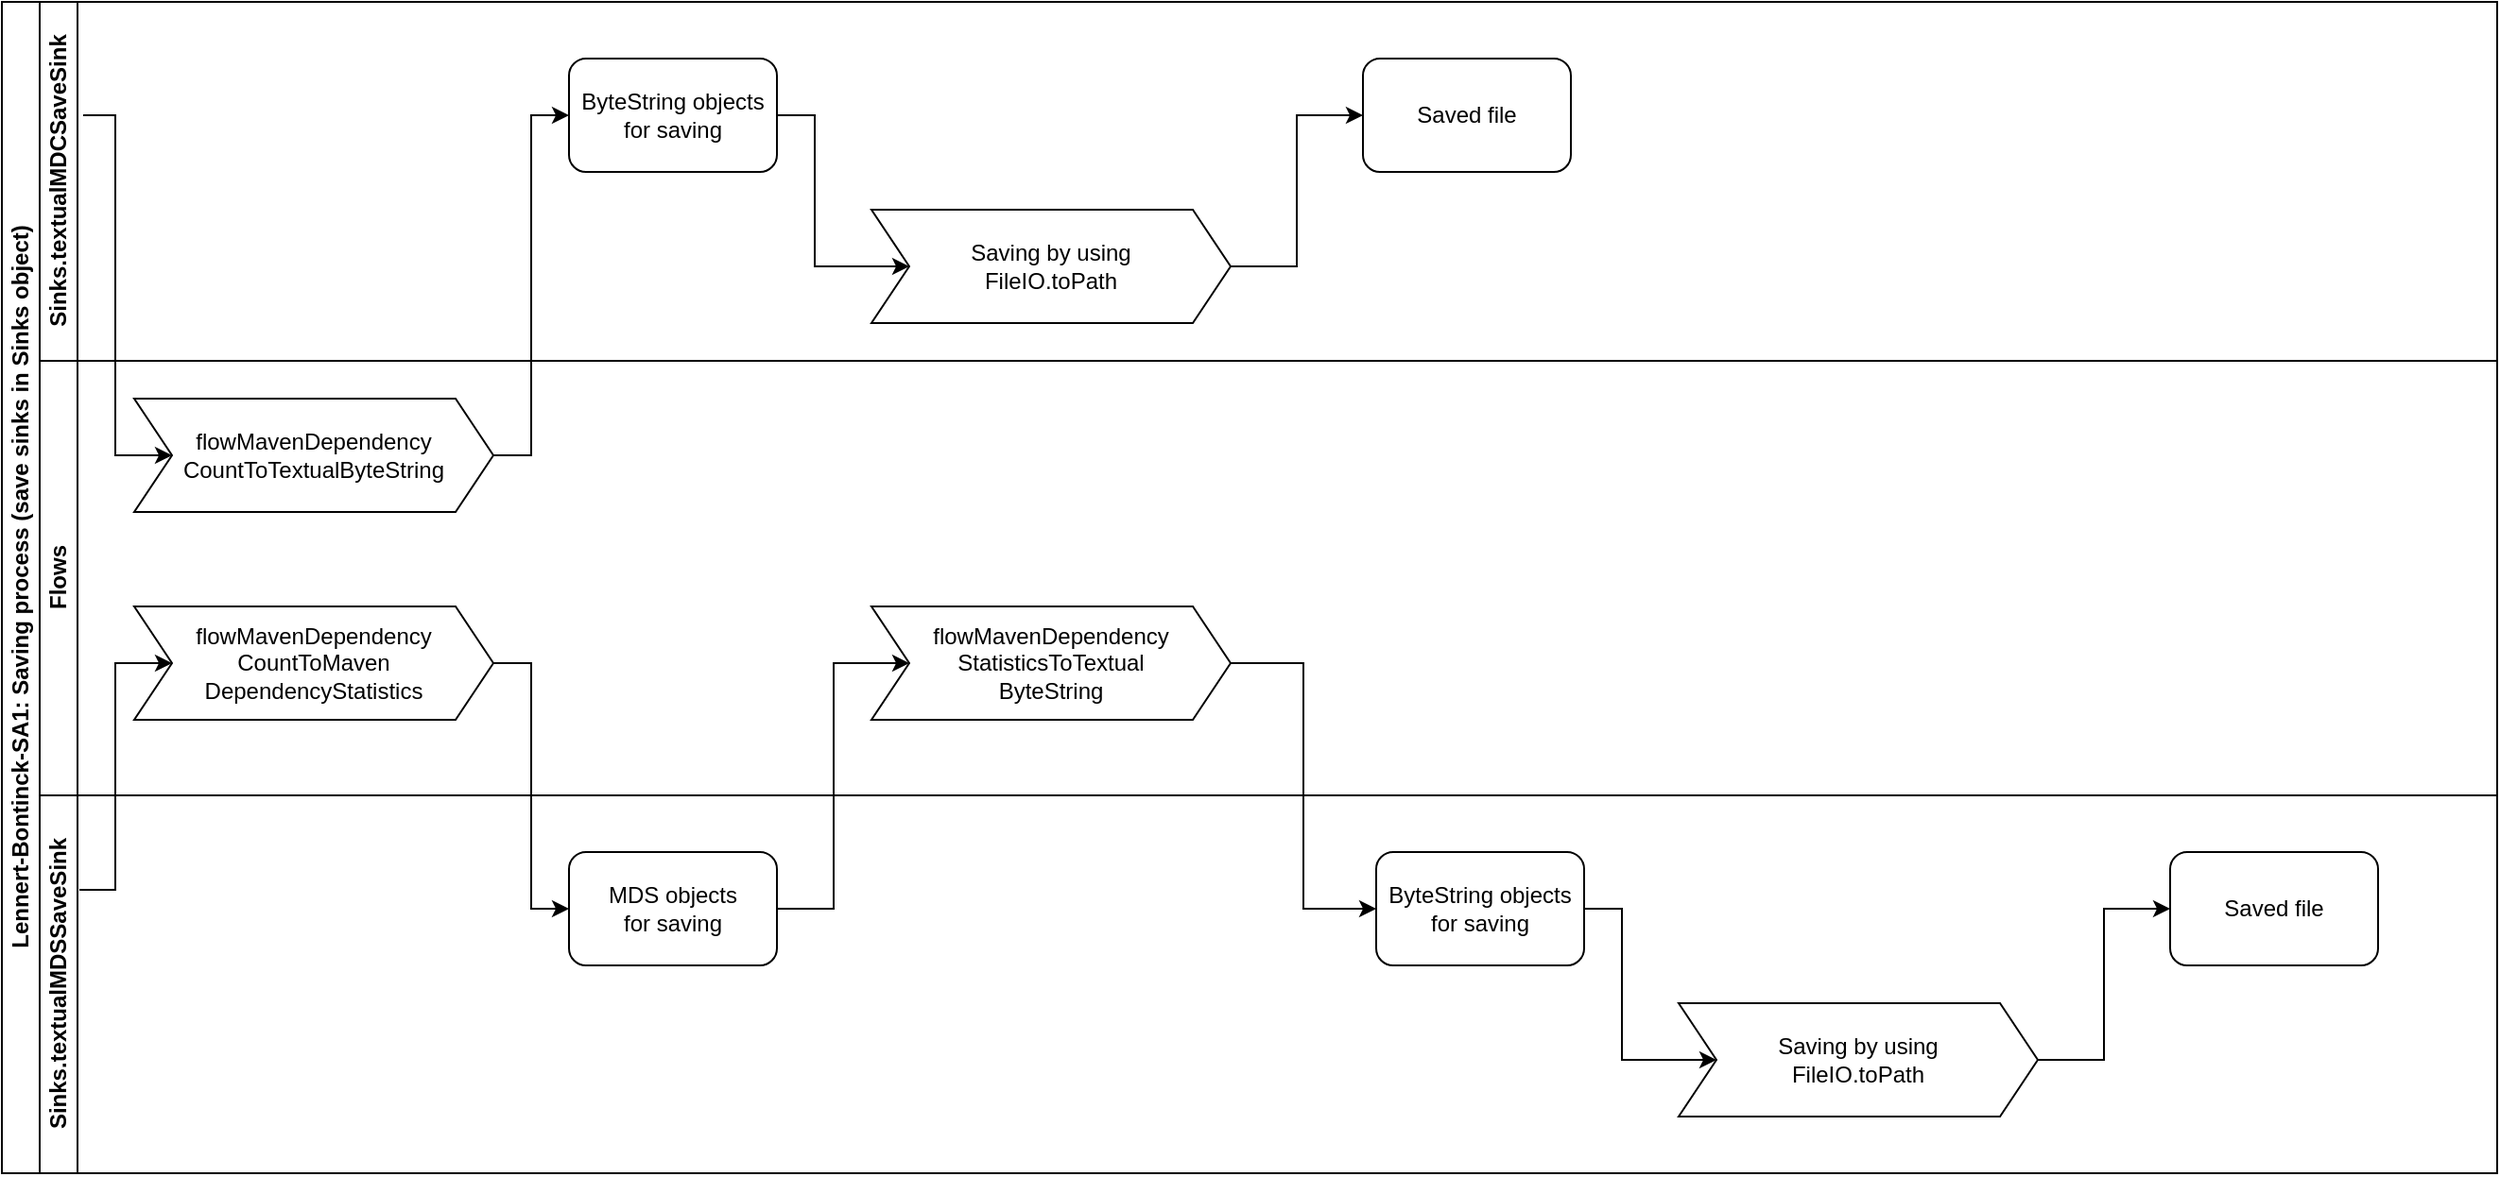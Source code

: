 <mxfile version="14.9.0" type="device"><diagram id="prtHgNgQTEPvFCAcTncT" name="Page-1"><mxGraphModel dx="2249" dy="774" grid="1" gridSize="10" guides="1" tooltips="1" connect="1" arrows="1" fold="1" page="1" pageScale="1" pageWidth="827" pageHeight="1169" math="0" shadow="0"><root><mxCell id="0"/><mxCell id="1" parent="0"/><mxCell id="dNxyNK7c78bLwvsdeMH5-19" value="Lennert-Bontinck-SA1: Saving process (save sinks in Sinks object)" style="swimlane;html=1;childLayout=stackLayout;resizeParent=1;resizeParentMax=0;horizontal=0;startSize=20;horizontalStack=0;" parent="1" vertex="1"><mxGeometry x="-10" y="20" width="1320" height="620" as="geometry"/></mxCell><mxCell id="AzTPsyQb21FvyIzit8Hp-2" value="Sinks.textualMDCSaveSink" style="swimlane;html=1;startSize=20;horizontal=0;" vertex="1" parent="dNxyNK7c78bLwvsdeMH5-19"><mxGeometry x="20" width="1300" height="190" as="geometry"/></mxCell><mxCell id="AzTPsyQb21FvyIzit8Hp-3" value="&lt;br&gt;" style="text;html=1;strokeColor=none;fillColor=none;align=center;verticalAlign=middle;whiteSpace=wrap;rounded=0;fontSize=9;" vertex="1" parent="AzTPsyQb21FvyIzit8Hp-2"><mxGeometry x="155" y="190" width="40" height="20" as="geometry"/></mxCell><mxCell id="AzTPsyQb21FvyIzit8Hp-19" style="edgeStyle=orthogonalEdgeStyle;rounded=0;orthogonalLoop=1;jettySize=auto;html=1;entryX=0;entryY=0.5;entryDx=0;entryDy=0;" edge="1" parent="AzTPsyQb21FvyIzit8Hp-2" source="AzTPsyQb21FvyIzit8Hp-7" target="AzTPsyQb21FvyIzit8Hp-18"><mxGeometry relative="1" as="geometry"><Array as="points"><mxPoint x="410" y="60"/><mxPoint x="410" y="140"/></Array></mxGeometry></mxCell><mxCell id="AzTPsyQb21FvyIzit8Hp-7" value="ByteString objects&lt;br&gt;for saving" style="rounded=1;whiteSpace=wrap;html=1;" vertex="1" parent="AzTPsyQb21FvyIzit8Hp-2"><mxGeometry x="280" y="30" width="110" height="60" as="geometry"/></mxCell><mxCell id="AzTPsyQb21FvyIzit8Hp-17" value="Saved file" style="rounded=1;whiteSpace=wrap;html=1;" vertex="1" parent="AzTPsyQb21FvyIzit8Hp-2"><mxGeometry x="700" y="30" width="110" height="60" as="geometry"/></mxCell><mxCell id="AzTPsyQb21FvyIzit8Hp-20" style="edgeStyle=orthogonalEdgeStyle;rounded=0;orthogonalLoop=1;jettySize=auto;html=1;entryX=0;entryY=0.5;entryDx=0;entryDy=0;" edge="1" parent="AzTPsyQb21FvyIzit8Hp-2" source="AzTPsyQb21FvyIzit8Hp-18" target="AzTPsyQb21FvyIzit8Hp-17"><mxGeometry relative="1" as="geometry"/></mxCell><mxCell id="AzTPsyQb21FvyIzit8Hp-18" value="Saving by using&lt;br&gt;FileIO.toPath" style="shape=step;perimeter=stepPerimeter;whiteSpace=wrap;html=1;fixedSize=1;" vertex="1" parent="AzTPsyQb21FvyIzit8Hp-2"><mxGeometry x="440" y="110" width="190" height="60" as="geometry"/></mxCell><mxCell id="AzTPsyQb21FvyIzit8Hp-8" value="Flows" style="swimlane;html=1;startSize=20;horizontal=0;" vertex="1" parent="dNxyNK7c78bLwvsdeMH5-19"><mxGeometry x="20" y="190" width="1300" height="230" as="geometry"/></mxCell><mxCell id="AzTPsyQb21FvyIzit8Hp-9" value="&lt;br&gt;" style="text;html=1;strokeColor=none;fillColor=none;align=center;verticalAlign=middle;whiteSpace=wrap;rounded=0;fontSize=9;" vertex="1" parent="AzTPsyQb21FvyIzit8Hp-8"><mxGeometry x="155" y="190" width="40" height="20" as="geometry"/></mxCell><mxCell id="AzTPsyQb21FvyIzit8Hp-14" value="flowMavenDependency&lt;br&gt;CountToTextualByteString" style="shape=step;perimeter=stepPerimeter;whiteSpace=wrap;html=1;fixedSize=1;" vertex="1" parent="AzTPsyQb21FvyIzit8Hp-8"><mxGeometry x="50" y="20" width="190" height="60" as="geometry"/></mxCell><mxCell id="AzTPsyQb21FvyIzit8Hp-21" value="flowMavenDependency&lt;br&gt;CountToMaven&lt;br&gt;DependencyStatistics" style="shape=step;perimeter=stepPerimeter;whiteSpace=wrap;html=1;fixedSize=1;" vertex="1" parent="AzTPsyQb21FvyIzit8Hp-8"><mxGeometry x="50" y="130" width="190" height="60" as="geometry"/></mxCell><mxCell id="AzTPsyQb21FvyIzit8Hp-23" value="flowMavenDependency&lt;br&gt;StatisticsToTextual&lt;br&gt;ByteString" style="shape=step;perimeter=stepPerimeter;whiteSpace=wrap;html=1;fixedSize=1;" vertex="1" parent="AzTPsyQb21FvyIzit8Hp-8"><mxGeometry x="440" y="130" width="190" height="60" as="geometry"/></mxCell><mxCell id="dNxyNK7c78bLwvsdeMH5-20" value="Sinks.textualMDSSaveSink" style="swimlane;html=1;startSize=20;horizontal=0;" parent="dNxyNK7c78bLwvsdeMH5-19" vertex="1"><mxGeometry x="20" y="420" width="1300" height="200" as="geometry"/></mxCell><mxCell id="BxgRm24vmg1t6GPnP6DU-24" value="&lt;br&gt;" style="text;html=1;strokeColor=none;fillColor=none;align=center;verticalAlign=middle;whiteSpace=wrap;rounded=0;fontSize=9;" parent="dNxyNK7c78bLwvsdeMH5-20" vertex="1"><mxGeometry x="155" y="190" width="40" height="20" as="geometry"/></mxCell><mxCell id="VJs3-LZd8vQ3hgBGTaQ5-60" value="MDS objects&lt;br&gt;for saving" style="rounded=1;whiteSpace=wrap;html=1;" parent="dNxyNK7c78bLwvsdeMH5-20" vertex="1"><mxGeometry x="280" y="30" width="110" height="60" as="geometry"/></mxCell><mxCell id="AzTPsyQb21FvyIzit8Hp-25" value="ByteString objects&lt;br&gt;for saving" style="rounded=1;whiteSpace=wrap;html=1;" vertex="1" parent="dNxyNK7c78bLwvsdeMH5-20"><mxGeometry x="707" y="30" width="110" height="60" as="geometry"/></mxCell><mxCell id="AzTPsyQb21FvyIzit8Hp-27" style="edgeStyle=orthogonalEdgeStyle;rounded=0;orthogonalLoop=1;jettySize=auto;html=1;entryX=0;entryY=0.5;entryDx=0;entryDy=0;" edge="1" parent="dNxyNK7c78bLwvsdeMH5-20" target="AzTPsyQb21FvyIzit8Hp-30"><mxGeometry relative="1" as="geometry"><mxPoint x="817" y="60" as="sourcePoint"/><Array as="points"><mxPoint x="837" y="60"/><mxPoint x="837" y="140"/></Array></mxGeometry></mxCell><mxCell id="AzTPsyQb21FvyIzit8Hp-28" value="Saved file" style="rounded=1;whiteSpace=wrap;html=1;" vertex="1" parent="dNxyNK7c78bLwvsdeMH5-20"><mxGeometry x="1127" y="30" width="110" height="60" as="geometry"/></mxCell><mxCell id="AzTPsyQb21FvyIzit8Hp-29" style="edgeStyle=orthogonalEdgeStyle;rounded=0;orthogonalLoop=1;jettySize=auto;html=1;entryX=0;entryY=0.5;entryDx=0;entryDy=0;" edge="1" parent="dNxyNK7c78bLwvsdeMH5-20" source="AzTPsyQb21FvyIzit8Hp-30" target="AzTPsyQb21FvyIzit8Hp-28"><mxGeometry relative="1" as="geometry"/></mxCell><mxCell id="AzTPsyQb21FvyIzit8Hp-30" value="Saving by using&lt;br&gt;FileIO.toPath" style="shape=step;perimeter=stepPerimeter;whiteSpace=wrap;html=1;fixedSize=1;" vertex="1" parent="dNxyNK7c78bLwvsdeMH5-20"><mxGeometry x="867" y="110" width="190" height="60" as="geometry"/></mxCell><mxCell id="AzTPsyQb21FvyIzit8Hp-6" value="" style="endArrow=classic;html=1;rounded=0;entryX=0;entryY=0.5;entryDx=0;entryDy=0;" edge="1" parent="dNxyNK7c78bLwvsdeMH5-19" target="AzTPsyQb21FvyIzit8Hp-14"><mxGeometry width="50" height="50" relative="1" as="geometry"><mxPoint x="43" y="60" as="sourcePoint"/><mxPoint x="90" y="330" as="targetPoint"/><Array as="points"><mxPoint x="60" y="60"/><mxPoint x="60" y="150"/><mxPoint x="60" y="240"/></Array></mxGeometry></mxCell><mxCell id="AzTPsyQb21FvyIzit8Hp-15" style="edgeStyle=orthogonalEdgeStyle;rounded=0;orthogonalLoop=1;jettySize=auto;html=1;entryX=0;entryY=0.5;entryDx=0;entryDy=0;" edge="1" parent="dNxyNK7c78bLwvsdeMH5-19" source="AzTPsyQb21FvyIzit8Hp-14" target="AzTPsyQb21FvyIzit8Hp-7"><mxGeometry relative="1" as="geometry"><Array as="points"><mxPoint x="280" y="240"/><mxPoint x="280" y="60"/></Array></mxGeometry></mxCell><mxCell id="VJs3-LZd8vQ3hgBGTaQ5-1" value="" style="endArrow=classic;html=1;entryX=0;entryY=0.5;entryDx=0;entryDy=0;rounded=0;" parent="dNxyNK7c78bLwvsdeMH5-19" target="AzTPsyQb21FvyIzit8Hp-21" edge="1"><mxGeometry width="50" height="50" relative="1" as="geometry"><mxPoint x="41" y="470" as="sourcePoint"/><mxPoint x="240" y="730" as="targetPoint"/><Array as="points"><mxPoint x="60" y="470"/><mxPoint x="60" y="350"/></Array></mxGeometry></mxCell><mxCell id="AzTPsyQb21FvyIzit8Hp-22" style="edgeStyle=orthogonalEdgeStyle;rounded=0;orthogonalLoop=1;jettySize=auto;html=1;entryX=0;entryY=0.5;entryDx=0;entryDy=0;" edge="1" parent="dNxyNK7c78bLwvsdeMH5-19" source="AzTPsyQb21FvyIzit8Hp-21" target="VJs3-LZd8vQ3hgBGTaQ5-60"><mxGeometry relative="1" as="geometry"/></mxCell><mxCell id="AzTPsyQb21FvyIzit8Hp-24" style="edgeStyle=orthogonalEdgeStyle;rounded=0;orthogonalLoop=1;jettySize=auto;html=1;entryX=0;entryY=0.5;entryDx=0;entryDy=0;" edge="1" parent="dNxyNK7c78bLwvsdeMH5-19" source="VJs3-LZd8vQ3hgBGTaQ5-60" target="AzTPsyQb21FvyIzit8Hp-23"><mxGeometry relative="1" as="geometry"><Array as="points"><mxPoint x="440" y="480"/><mxPoint x="440" y="350"/></Array></mxGeometry></mxCell><mxCell id="AzTPsyQb21FvyIzit8Hp-26" style="edgeStyle=orthogonalEdgeStyle;rounded=0;orthogonalLoop=1;jettySize=auto;html=1;entryX=0;entryY=0.5;entryDx=0;entryDy=0;" edge="1" parent="dNxyNK7c78bLwvsdeMH5-19" source="AzTPsyQb21FvyIzit8Hp-23" target="AzTPsyQb21FvyIzit8Hp-25"><mxGeometry relative="1" as="geometry"/></mxCell></root></mxGraphModel></diagram></mxfile>